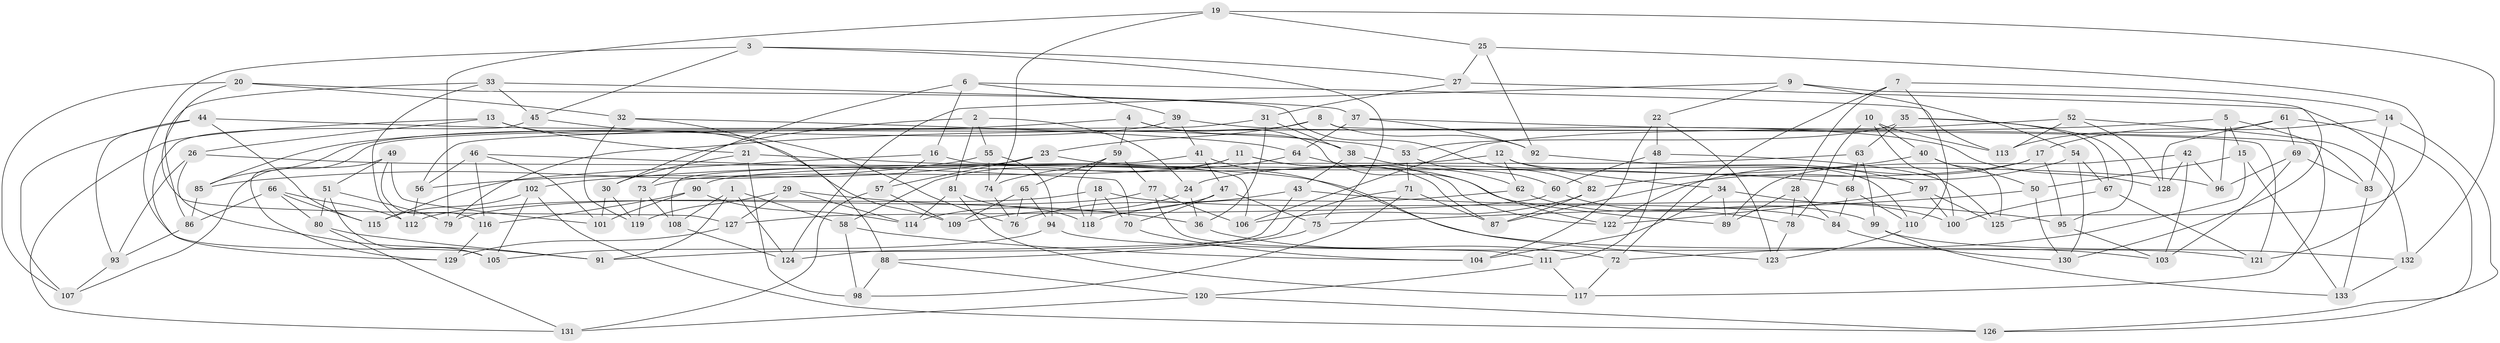 // coarse degree distribution, {9: 0.07407407407407407, 10: 0.09259259259259259, 6: 0.037037037037037035, 7: 0.14814814814814814, 5: 0.05555555555555555, 8: 0.09259259259259259, 4: 0.42592592592592593, 3: 0.037037037037037035, 11: 0.018518518518518517, 2: 0.018518518518518517}
// Generated by graph-tools (version 1.1) at 2025/53/03/04/25 22:53:36]
// undirected, 133 vertices, 266 edges
graph export_dot {
  node [color=gray90,style=filled];
  1;
  2;
  3;
  4;
  5;
  6;
  7;
  8;
  9;
  10;
  11;
  12;
  13;
  14;
  15;
  16;
  17;
  18;
  19;
  20;
  21;
  22;
  23;
  24;
  25;
  26;
  27;
  28;
  29;
  30;
  31;
  32;
  33;
  34;
  35;
  36;
  37;
  38;
  39;
  40;
  41;
  42;
  43;
  44;
  45;
  46;
  47;
  48;
  49;
  50;
  51;
  52;
  53;
  54;
  55;
  56;
  57;
  58;
  59;
  60;
  61;
  62;
  63;
  64;
  65;
  66;
  67;
  68;
  69;
  70;
  71;
  72;
  73;
  74;
  75;
  76;
  77;
  78;
  79;
  80;
  81;
  82;
  83;
  84;
  85;
  86;
  87;
  88;
  89;
  90;
  91;
  92;
  93;
  94;
  95;
  96;
  97;
  98;
  99;
  100;
  101;
  102;
  103;
  104;
  105;
  106;
  107;
  108;
  109;
  110;
  111;
  112;
  113;
  114;
  115;
  116;
  117;
  118;
  119;
  120;
  121;
  122;
  123;
  124;
  125;
  126;
  127;
  128;
  129;
  130;
  131;
  132;
  133;
  1 -- 108;
  1 -- 124;
  1 -- 58;
  1 -- 91;
  2 -- 81;
  2 -- 24;
  2 -- 30;
  2 -- 55;
  3 -- 27;
  3 -- 105;
  3 -- 75;
  3 -- 45;
  4 -- 122;
  4 -- 85;
  4 -- 38;
  4 -- 59;
  5 -- 15;
  5 -- 117;
  5 -- 96;
  5 -- 79;
  6 -- 113;
  6 -- 73;
  6 -- 39;
  6 -- 16;
  7 -- 110;
  7 -- 14;
  7 -- 72;
  7 -- 28;
  8 -- 23;
  8 -- 92;
  8 -- 107;
  8 -- 121;
  9 -- 54;
  9 -- 124;
  9 -- 130;
  9 -- 22;
  10 -- 113;
  10 -- 40;
  10 -- 78;
  10 -- 100;
  11 -- 58;
  11 -- 122;
  11 -- 73;
  11 -- 87;
  12 -- 110;
  12 -- 62;
  12 -- 34;
  12 -- 102;
  13 -- 26;
  13 -- 131;
  13 -- 109;
  13 -- 21;
  14 -- 17;
  14 -- 83;
  14 -- 126;
  15 -- 133;
  15 -- 50;
  15 -- 72;
  16 -- 57;
  16 -- 106;
  16 -- 115;
  17 -- 95;
  17 -- 24;
  17 -- 122;
  18 -- 70;
  18 -- 84;
  18 -- 79;
  18 -- 118;
  19 -- 132;
  19 -- 79;
  19 -- 74;
  19 -- 25;
  20 -- 32;
  20 -- 127;
  20 -- 82;
  20 -- 107;
  21 -- 103;
  21 -- 30;
  21 -- 98;
  22 -- 123;
  22 -- 48;
  22 -- 104;
  23 -- 96;
  23 -- 57;
  23 -- 56;
  24 -- 114;
  24 -- 36;
  25 -- 125;
  25 -- 27;
  25 -- 92;
  26 -- 93;
  26 -- 68;
  26 -- 91;
  27 -- 31;
  27 -- 121;
  28 -- 84;
  28 -- 78;
  28 -- 89;
  29 -- 114;
  29 -- 119;
  29 -- 36;
  29 -- 127;
  30 -- 119;
  30 -- 101;
  31 -- 36;
  31 -- 56;
  31 -- 38;
  32 -- 119;
  32 -- 64;
  32 -- 88;
  33 -- 37;
  33 -- 112;
  33 -- 45;
  33 -- 86;
  34 -- 104;
  34 -- 100;
  34 -- 89;
  35 -- 95;
  35 -- 67;
  35 -- 63;
  35 -- 53;
  36 -- 72;
  37 -- 92;
  37 -- 83;
  37 -- 64;
  38 -- 43;
  38 -- 62;
  39 -- 85;
  39 -- 128;
  39 -- 41;
  40 -- 50;
  40 -- 82;
  40 -- 125;
  41 -- 123;
  41 -- 47;
  41 -- 108;
  42 -- 103;
  42 -- 89;
  42 -- 128;
  42 -- 96;
  43 -- 76;
  43 -- 95;
  43 -- 91;
  44 -- 115;
  44 -- 93;
  44 -- 107;
  44 -- 53;
  45 -- 76;
  45 -- 129;
  46 -- 101;
  46 -- 116;
  46 -- 70;
  46 -- 56;
  47 -- 70;
  47 -- 75;
  47 -- 109;
  48 -- 111;
  48 -- 60;
  48 -- 125;
  49 -- 101;
  49 -- 51;
  49 -- 129;
  49 -- 116;
  50 -- 130;
  50 -- 75;
  51 -- 80;
  51 -- 79;
  51 -- 105;
  52 -- 132;
  52 -- 106;
  52 -- 128;
  52 -- 113;
  53 -- 71;
  53 -- 60;
  54 -- 67;
  54 -- 87;
  54 -- 130;
  55 -- 85;
  55 -- 94;
  55 -- 74;
  56 -- 112;
  57 -- 109;
  57 -- 131;
  58 -- 98;
  58 -- 104;
  59 -- 65;
  59 -- 118;
  59 -- 77;
  60 -- 127;
  60 -- 99;
  61 -- 128;
  61 -- 126;
  61 -- 69;
  61 -- 113;
  62 -- 118;
  62 -- 78;
  63 -- 99;
  63 -- 68;
  63 -- 90;
  64 -- 89;
  64 -- 74;
  65 -- 109;
  65 -- 94;
  65 -- 76;
  66 -- 86;
  66 -- 112;
  66 -- 80;
  66 -- 115;
  67 -- 100;
  67 -- 121;
  68 -- 110;
  68 -- 84;
  69 -- 96;
  69 -- 83;
  69 -- 103;
  70 -- 104;
  71 -- 124;
  71 -- 87;
  71 -- 98;
  72 -- 117;
  73 -- 119;
  73 -- 108;
  74 -- 76;
  75 -- 88;
  77 -- 112;
  77 -- 106;
  77 -- 111;
  78 -- 123;
  80 -- 91;
  80 -- 131;
  81 -- 117;
  81 -- 114;
  81 -- 118;
  82 -- 87;
  82 -- 106;
  83 -- 133;
  84 -- 130;
  85 -- 86;
  86 -- 93;
  88 -- 98;
  88 -- 120;
  90 -- 114;
  90 -- 116;
  90 -- 101;
  92 -- 97;
  93 -- 107;
  94 -- 121;
  94 -- 105;
  95 -- 103;
  97 -- 100;
  97 -- 125;
  97 -- 122;
  99 -- 132;
  99 -- 133;
  102 -- 115;
  102 -- 126;
  102 -- 105;
  108 -- 124;
  110 -- 123;
  111 -- 117;
  111 -- 120;
  116 -- 129;
  120 -- 131;
  120 -- 126;
  127 -- 129;
  132 -- 133;
}
